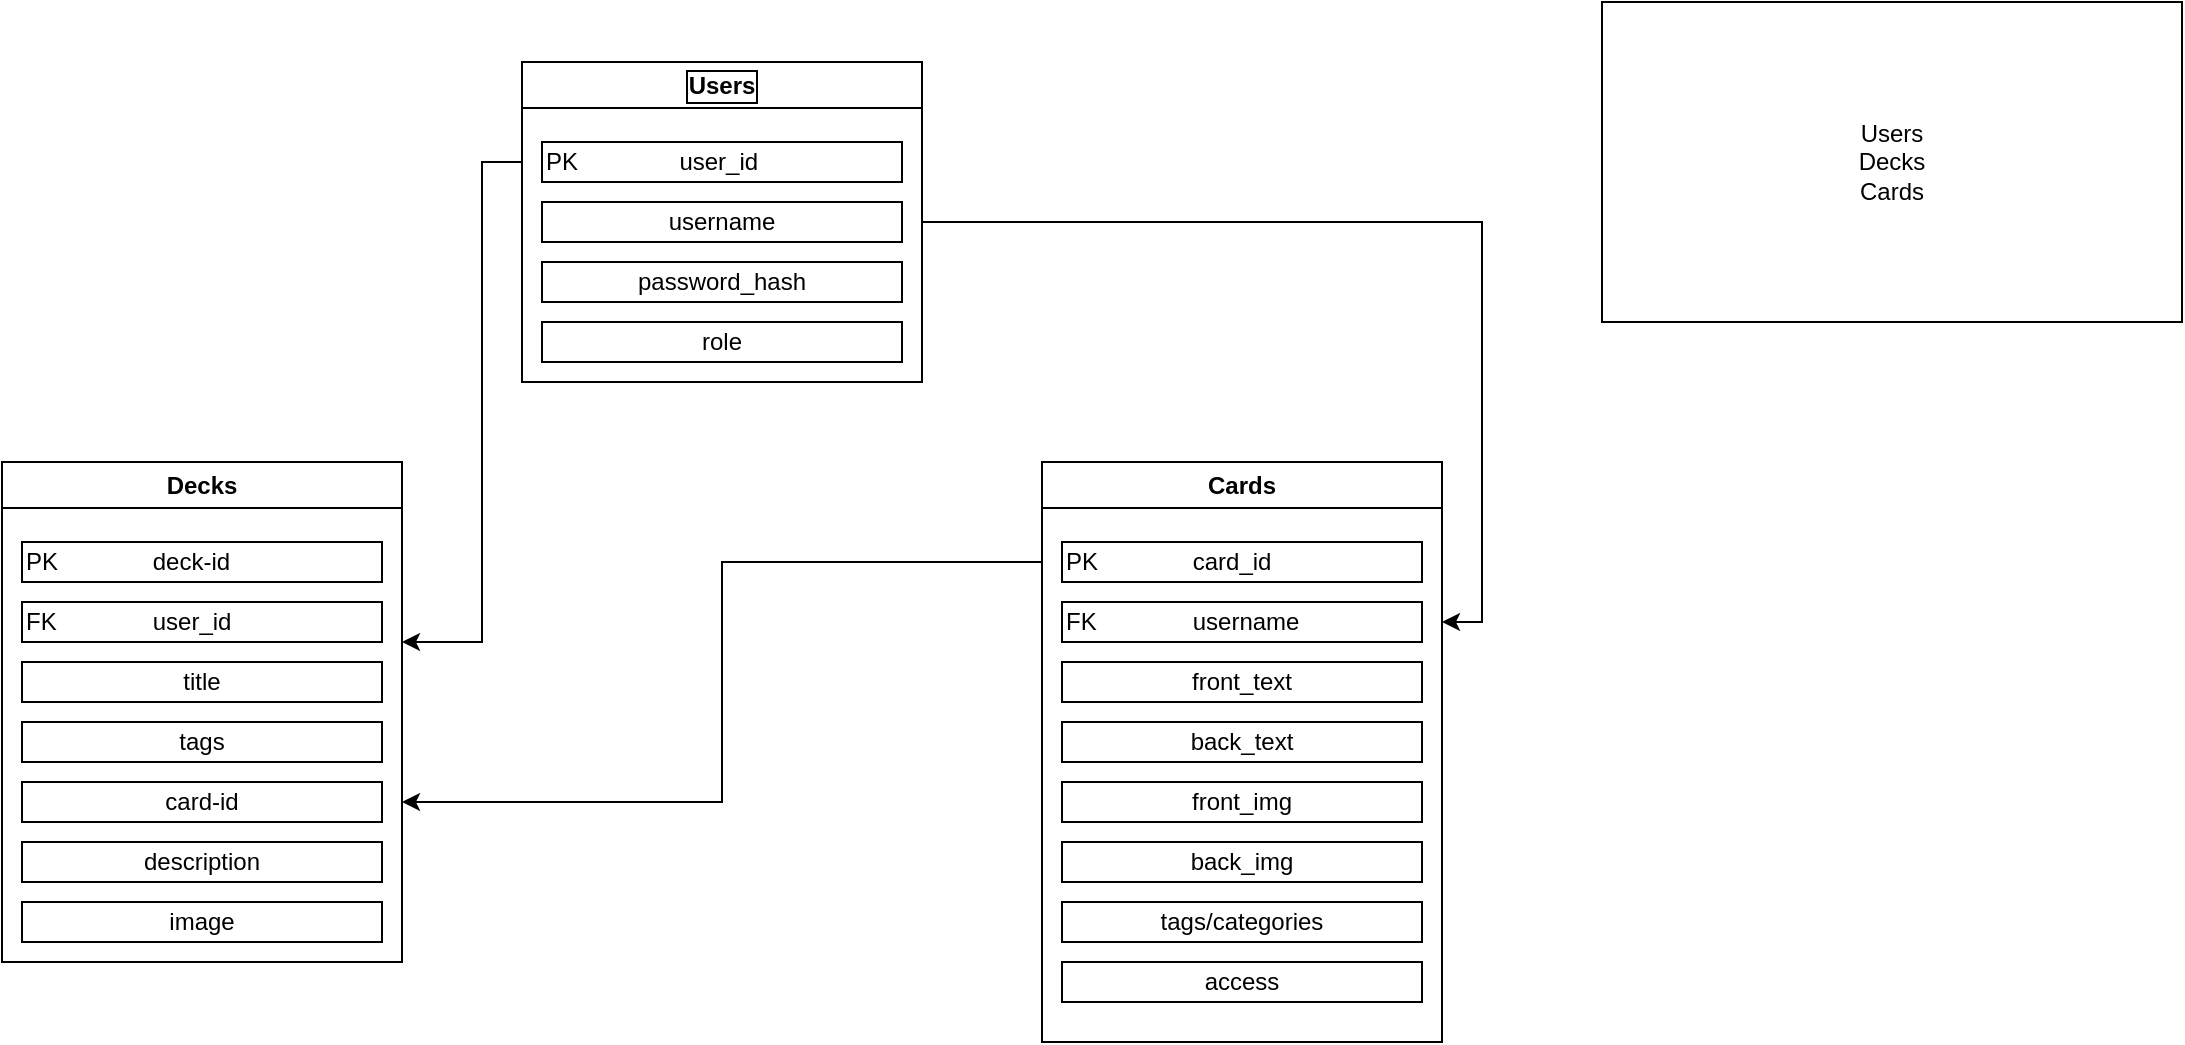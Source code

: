 <mxfile version="23.1.2" type="google">
  <diagram name="Page-1" id="Q_ESNnBYLeMeQJvuA3D9">
    <mxGraphModel dx="1434" dy="772" grid="1" gridSize="10" guides="1" tooltips="1" connect="1" arrows="1" fold="1" page="1" pageScale="1" pageWidth="850" pageHeight="1100" math="0" shadow="0">
      <root>
        <mxCell id="0" />
        <mxCell id="1" parent="0" />
        <mxCell id="P6g5XxgkcdY0fP6R7ayy-1" value="Users" style="swimlane;whiteSpace=wrap;html=1;labelBorderColor=default;" parent="1" vertex="1">
          <mxGeometry x="400" y="40" width="200" height="160" as="geometry" />
        </mxCell>
        <mxCell id="P6g5XxgkcdY0fP6R7ayy-3" value="PK&lt;span style=&quot;white-space: pre;&quot;&gt;&#x9;&lt;span style=&quot;white-space: pre;&quot;&gt;&#x9;&lt;/span&gt; &lt;/span&gt;&amp;nbsp; &amp;nbsp;user_id" style="rounded=0;whiteSpace=wrap;html=1;align=left;" parent="P6g5XxgkcdY0fP6R7ayy-1" vertex="1">
          <mxGeometry x="10" y="40" width="180" height="20" as="geometry" />
        </mxCell>
        <mxCell id="P6g5XxgkcdY0fP6R7ayy-5" value="username" style="rounded=0;whiteSpace=wrap;html=1;align=center;" parent="P6g5XxgkcdY0fP6R7ayy-1" vertex="1">
          <mxGeometry x="10" y="70" width="180" height="20" as="geometry" />
        </mxCell>
        <mxCell id="P6g5XxgkcdY0fP6R7ayy-6" value="password_hash" style="rounded=0;whiteSpace=wrap;html=1;align=center;" parent="P6g5XxgkcdY0fP6R7ayy-1" vertex="1">
          <mxGeometry x="10" y="100" width="180" height="20" as="geometry" />
        </mxCell>
        <mxCell id="P6g5XxgkcdY0fP6R7ayy-7" value="role" style="rounded=0;whiteSpace=wrap;html=1;align=center;" parent="P6g5XxgkcdY0fP6R7ayy-1" vertex="1">
          <mxGeometry x="10" y="130" width="180" height="20" as="geometry" />
        </mxCell>
        <mxCell id="P6g5XxgkcdY0fP6R7ayy-8" value="Users&lt;br&gt;Decks&lt;br&gt;Cards&lt;br&gt;" style="rounded=0;whiteSpace=wrap;html=1;" parent="1" vertex="1">
          <mxGeometry x="940" y="10" width="290" height="160" as="geometry" />
        </mxCell>
        <mxCell id="P6g5XxgkcdY0fP6R7ayy-10" value="Decks" style="swimlane;whiteSpace=wrap;html=1;" parent="1" vertex="1">
          <mxGeometry x="140" y="240" width="200" height="250" as="geometry" />
        </mxCell>
        <mxCell id="P6g5XxgkcdY0fP6R7ayy-13" value="PK&lt;span style=&quot;white-space: pre;&quot;&gt;&#x9;&lt;/span&gt;&lt;span style=&quot;white-space: pre;&quot;&gt;&#x9;&amp;nbsp;&lt;/span&gt;&amp;nbsp; deck-id" style="rounded=0;whiteSpace=wrap;html=1;align=left;" parent="P6g5XxgkcdY0fP6R7ayy-10" vertex="1">
          <mxGeometry x="10" y="40" width="180" height="20" as="geometry" />
        </mxCell>
        <mxCell id="P6g5XxgkcdY0fP6R7ayy-14" value="FK&lt;span style=&quot;white-space: pre;&quot;&gt;&#x9;&lt;/span&gt;&lt;span style=&quot;white-space: pre;&quot;&gt;&#x9;&lt;/span&gt;&amp;nbsp; &amp;nbsp;user_id" style="rounded=0;whiteSpace=wrap;html=1;align=left;" parent="P6g5XxgkcdY0fP6R7ayy-10" vertex="1">
          <mxGeometry x="10" y="70" width="180" height="20" as="geometry" />
        </mxCell>
        <mxCell id="P6g5XxgkcdY0fP6R7ayy-18" value="title" style="rounded=0;whiteSpace=wrap;html=1;align=center;" parent="P6g5XxgkcdY0fP6R7ayy-10" vertex="1">
          <mxGeometry x="10" y="100" width="180" height="20" as="geometry" />
        </mxCell>
        <mxCell id="P6g5XxgkcdY0fP6R7ayy-19" value="tags" style="rounded=0;whiteSpace=wrap;html=1;align=center;" parent="P6g5XxgkcdY0fP6R7ayy-10" vertex="1">
          <mxGeometry x="10" y="130" width="180" height="20" as="geometry" />
        </mxCell>
        <mxCell id="P6g5XxgkcdY0fP6R7ayy-24" value="card-id" style="rounded=0;whiteSpace=wrap;html=1;align=center;" parent="P6g5XxgkcdY0fP6R7ayy-10" vertex="1">
          <mxGeometry x="10" y="160" width="180" height="20" as="geometry" />
        </mxCell>
        <mxCell id="P6g5XxgkcdY0fP6R7ayy-28" value="description" style="rounded=0;whiteSpace=wrap;html=1;align=center;" parent="P6g5XxgkcdY0fP6R7ayy-10" vertex="1">
          <mxGeometry x="10" y="190" width="180" height="20" as="geometry" />
        </mxCell>
        <mxCell id="m7pOA5EqZN074VD0fH4F-6" value="image" style="rounded=0;whiteSpace=wrap;html=1;align=center;" parent="P6g5XxgkcdY0fP6R7ayy-10" vertex="1">
          <mxGeometry x="10" y="220" width="180" height="20" as="geometry" />
        </mxCell>
        <mxCell id="P6g5XxgkcdY0fP6R7ayy-11" value="Cards" style="swimlane;whiteSpace=wrap;html=1;" parent="1" vertex="1">
          <mxGeometry x="660" y="240" width="200" height="290" as="geometry" />
        </mxCell>
        <mxCell id="P6g5XxgkcdY0fP6R7ayy-20" value="PK&amp;nbsp;&lt;span style=&quot;white-space: pre;&quot;&gt;&#x9;&lt;/span&gt;&lt;span style=&quot;white-space: pre;&quot;&gt;&#x9;&lt;/span&gt;&amp;nbsp; &amp;nbsp;card_id" style="rounded=0;whiteSpace=wrap;html=1;align=left;" parent="P6g5XxgkcdY0fP6R7ayy-11" vertex="1">
          <mxGeometry x="10" y="40" width="180" height="20" as="geometry" />
        </mxCell>
        <mxCell id="P6g5XxgkcdY0fP6R7ayy-21" value="FK&lt;span style=&quot;white-space: pre;&quot;&gt;&#x9;&lt;/span&gt;&lt;span style=&quot;white-space: pre;&quot;&gt;&#x9;&lt;/span&gt;&amp;nbsp; &amp;nbsp;username" style="rounded=0;whiteSpace=wrap;html=1;align=left;" parent="P6g5XxgkcdY0fP6R7ayy-11" vertex="1">
          <mxGeometry x="10" y="70" width="180" height="20" as="geometry" />
        </mxCell>
        <mxCell id="P6g5XxgkcdY0fP6R7ayy-22" value="front_text" style="rounded=0;whiteSpace=wrap;html=1;align=center;" parent="P6g5XxgkcdY0fP6R7ayy-11" vertex="1">
          <mxGeometry x="10" y="100" width="180" height="20" as="geometry" />
        </mxCell>
        <mxCell id="P6g5XxgkcdY0fP6R7ayy-23" value="back_text" style="rounded=0;whiteSpace=wrap;html=1;align=center;" parent="P6g5XxgkcdY0fP6R7ayy-11" vertex="1">
          <mxGeometry x="10" y="130" width="180" height="20" as="geometry" />
        </mxCell>
        <mxCell id="P6g5XxgkcdY0fP6R7ayy-25" value="front_img" style="rounded=0;whiteSpace=wrap;html=1;align=center;" parent="P6g5XxgkcdY0fP6R7ayy-11" vertex="1">
          <mxGeometry x="10" y="160" width="180" height="20" as="geometry" />
        </mxCell>
        <mxCell id="P6g5XxgkcdY0fP6R7ayy-26" value="back_img" style="rounded=0;whiteSpace=wrap;html=1;align=center;" parent="P6g5XxgkcdY0fP6R7ayy-11" vertex="1">
          <mxGeometry x="10" y="190" width="180" height="20" as="geometry" />
        </mxCell>
        <mxCell id="P6g5XxgkcdY0fP6R7ayy-29" value="access" style="rounded=0;whiteSpace=wrap;html=1;align=center;" parent="P6g5XxgkcdY0fP6R7ayy-11" vertex="1">
          <mxGeometry x="10" y="250" width="180" height="20" as="geometry" />
        </mxCell>
        <mxCell id="m7pOA5EqZN074VD0fH4F-5" value="tags/categories" style="rounded=0;whiteSpace=wrap;html=1;align=center;" parent="P6g5XxgkcdY0fP6R7ayy-11" vertex="1">
          <mxGeometry x="10" y="220" width="180" height="20" as="geometry" />
        </mxCell>
        <mxCell id="m7pOA5EqZN074VD0fH4F-1" value="" style="endArrow=classic;html=1;rounded=0;exitX=1;exitY=0.5;exitDx=0;exitDy=0;" parent="1" source="P6g5XxgkcdY0fP6R7ayy-1" edge="1">
          <mxGeometry width="50" height="50" relative="1" as="geometry">
            <mxPoint x="600" y="90" as="sourcePoint" />
            <mxPoint x="860" y="320" as="targetPoint" />
            <Array as="points">
              <mxPoint x="640" y="120" />
              <mxPoint x="880" y="120" />
              <mxPoint x="880" y="320" />
            </Array>
          </mxGeometry>
        </mxCell>
        <mxCell id="m7pOA5EqZN074VD0fH4F-2" value="" style="endArrow=classic;html=1;rounded=0;" parent="1" edge="1">
          <mxGeometry width="50" height="50" relative="1" as="geometry">
            <mxPoint x="400" y="90" as="sourcePoint" />
            <mxPoint x="340" y="330" as="targetPoint" />
            <Array as="points">
              <mxPoint x="400" y="90" />
              <mxPoint x="380" y="90" />
              <mxPoint x="380" y="330" />
            </Array>
          </mxGeometry>
        </mxCell>
        <mxCell id="m7pOA5EqZN074VD0fH4F-3" value="" style="endArrow=classic;html=1;rounded=0;" parent="1" edge="1">
          <mxGeometry width="50" height="50" relative="1" as="geometry">
            <mxPoint x="660" y="290" as="sourcePoint" />
            <mxPoint x="340" y="410" as="targetPoint" />
            <Array as="points">
              <mxPoint x="500" y="290" />
              <mxPoint x="500" y="410" />
            </Array>
          </mxGeometry>
        </mxCell>
      </root>
    </mxGraphModel>
  </diagram>
</mxfile>
